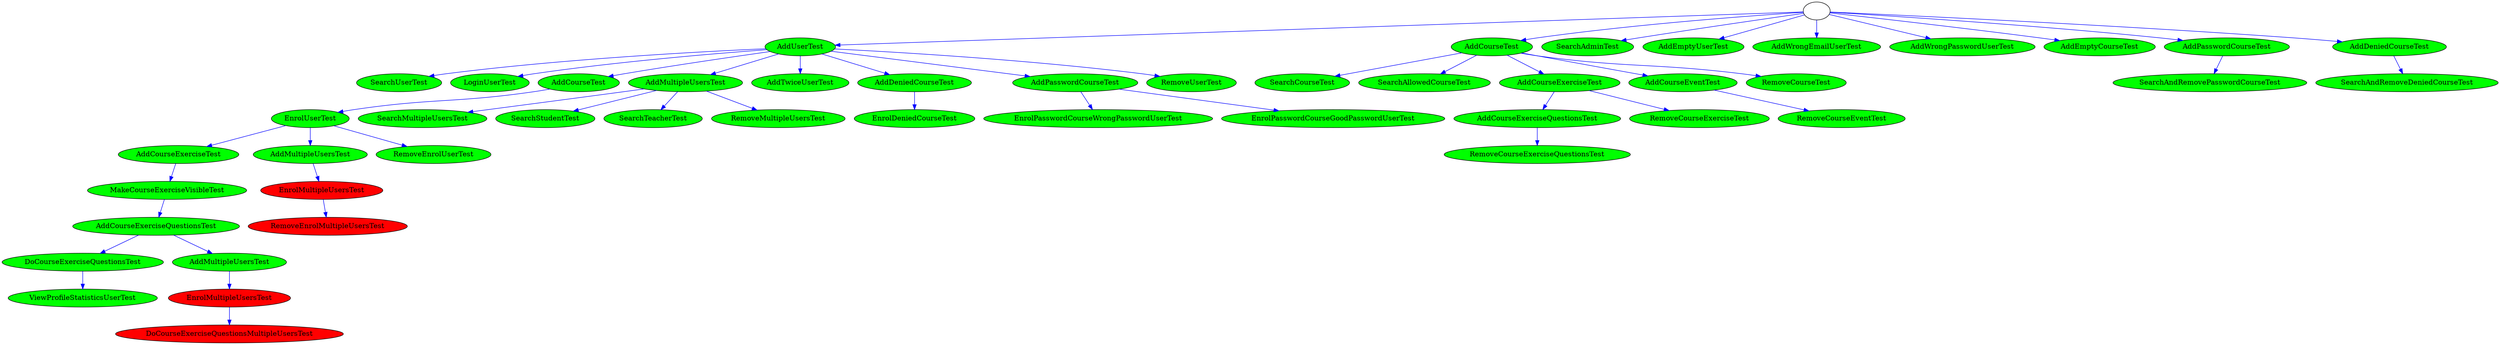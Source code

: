 strict digraph G {
root_925284253 [ label="" color = "black" ];
AddUserTest_1500687265 [ label="AddUserTest" fillcolor="green" style="filled" fontcolor="black" ];
AddCourseTest_1546375182 [ label="AddCourseTest" fillcolor="green" style="filled" fontcolor="black" ];
SearchAdminTest_864095180 [ label="SearchAdminTest" fillcolor="green" style="filled" fontcolor="black" ];
AddEmptyUserTest_1051711177 [ label="AddEmptyUserTest" fillcolor="green" style="filled" fontcolor="black" ];
AddWrongEmailUserTest_1654220710 [ label="AddWrongEmailUserTest" fillcolor="green" style="filled" fontcolor="black" ];
AddWrongPasswordUserTest_1236082961 [ label="AddWrongPasswordUserTest" fillcolor="green" style="filled" fontcolor="black" ];
AddEmptyCourseTest_1117173507 [ label="AddEmptyCourseTest" fillcolor="green" style="filled" fontcolor="black" ];
AddPasswordCourseTest_552198064 [ label="AddPasswordCourseTest" fillcolor="green" style="filled" fontcolor="black" ];
AddDeniedCourseTest_1130394962 [ label="AddDeniedCourseTest" fillcolor="green" style="filled" fontcolor="black" ];
SearchUserTest_132559749 [ label="SearchUserTest" fillcolor="green" style="filled" fontcolor="black" ];
LoginUserTest_449563675 [ label="LoginUserTest" fillcolor="green" style="filled" fontcolor="black" ];
AddCourseTest_322620596 [ label="AddCourseTest" fillcolor="green" style="filled" fontcolor="black" ];
AddMultipleUsersTest_1949091582 [ label="AddMultipleUsersTest" fillcolor="green" style="filled" fontcolor="black" ];
AddTwiceUserTest_1104181554 [ label="AddTwiceUserTest" fillcolor="green" style="filled" fontcolor="black" ];
AddDeniedCourseTest_738600816 [ label="AddDeniedCourseTest" fillcolor="green" style="filled" fontcolor="black" ];
AddPasswordCourseTest_1873773454 [ label="AddPasswordCourseTest" fillcolor="green" style="filled" fontcolor="black" ];
RemoveUserTest_994940964 [ label="RemoveUserTest" fillcolor="green" style="filled" fontcolor="black" ];
SearchCourseTest_21100191 [ label="SearchCourseTest" fillcolor="green" style="filled" fontcolor="black" ];
SearchAllowedCourseTest_115354332 [ label="SearchAllowedCourseTest" fillcolor="green" style="filled" fontcolor="black" ];
AddCourseExerciseTest_1830201389 [ label="AddCourseExerciseTest" fillcolor="green" style="filled" fontcolor="black" ];
AddCourseEventTest_1965989528 [ label="AddCourseEventTest" fillcolor="green" style="filled" fontcolor="black" ];
RemoveCourseTest_1176427592 [ label="RemoveCourseTest" fillcolor="green" style="filled" fontcolor="black" ];
SearchAndRemovePasswordCourseTest_1485474699 [ label="SearchAndRemovePasswordCourseTest" fillcolor="green" style="filled" fontcolor="black" ];
SearchAndRemoveDeniedCourseTest_383139220 [ label="SearchAndRemoveDeniedCourseTest" fillcolor="green" style="filled" fontcolor="black" ];
EnrolUserTest_1705692362 [ label="EnrolUserTest" fillcolor="green" style="filled" fontcolor="black" ];
SearchMultipleUsersTest_1165977043 [ label="SearchMultipleUsersTest" fillcolor="green" style="filled" fontcolor="black" ];
SearchStudentTest_782189077 [ label="SearchStudentTest" fillcolor="green" style="filled" fontcolor="black" ];
SearchTeacherTest_1079479653 [ label="SearchTeacherTest" fillcolor="green" style="filled" fontcolor="black" ];
RemoveMultipleUsersTest_528101808 [ label="RemoveMultipleUsersTest" fillcolor="green" style="filled" fontcolor="black" ];
EnrolDeniedCourseTest_438057405 [ label="EnrolDeniedCourseTest" fillcolor="green" style="filled" fontcolor="black" ];
EnrolPasswordCourseWrongPasswordUserTest_1144919098 [ label="EnrolPasswordCourseWrongPasswordUserTest" fillcolor="green" style="filled" fontcolor="black" ];
EnrolPasswordCourseGoodPasswordUserTest_6609761 [ label="EnrolPasswordCourseGoodPasswordUserTest" fillcolor="green" style="filled" fontcolor="black" ];
AddCourseExerciseQuestionsTest_863209615 [ label="AddCourseExerciseQuestionsTest" fillcolor="green" style="filled" fontcolor="black" ];
RemoveCourseExerciseTest_1614805106 [ label="RemoveCourseExerciseTest" fillcolor="green" style="filled" fontcolor="black" ];
RemoveCourseEventTest_1684474142 [ label="RemoveCourseEventTest" fillcolor="green" style="filled" fontcolor="black" ];
AddCourseExerciseTest_1989518569 [ label="AddCourseExerciseTest" fillcolor="green" style="filled" fontcolor="black" ];
AddMultipleUsersTest_2140870617 [ label="AddMultipleUsersTest" fillcolor="green" style="filled" fontcolor="black" ];
RemoveEnrolUserTest_1141778692 [ label="RemoveEnrolUserTest" fillcolor="green" style="filled" fontcolor="black" ];
RemoveCourseExerciseQuestionsTest_1890091339 [ label="RemoveCourseExerciseQuestionsTest" fillcolor="green" style="filled" fontcolor="black" ];
MakeCourseExerciseVisibleTest_1558275556 [ label="MakeCourseExerciseVisibleTest" fillcolor="green" style="filled" fontcolor="black" ];
EnrolMultipleUsersTest_267102182 [ label="EnrolMultipleUsersTest" fillcolor="red" style="filled" fontcolor="black" ];
AddCourseExerciseQuestionsTest_591283782 [ label="AddCourseExerciseQuestionsTest" fillcolor="green" style="filled" fontcolor="black" ];
RemoveEnrolMultipleUsersTest_1207501039 [ label="RemoveEnrolMultipleUsersTest" fillcolor="red" style="filled" fontcolor="black" ];
DoCourseExerciseQuestionsTest_1079163171 [ label="DoCourseExerciseQuestionsTest" fillcolor="green" style="filled" fontcolor="black" ];
AddMultipleUsersTest_1039688099 [ label="AddMultipleUsersTest" fillcolor="green" style="filled" fontcolor="black" ];
ViewProfileStatisticsUserTest_71176490 [ label="ViewProfileStatisticsUserTest" fillcolor="green" style="filled" fontcolor="black" ];
EnrolMultipleUsersTest_1381510762 [ label="EnrolMultipleUsersTest" fillcolor="red" style="filled" fontcolor="black" ];
DoCourseExerciseQuestionsMultipleUsersTest_1836227297 [ label="DoCourseExerciseQuestionsMultipleUsersTest" fillcolor="red" style="filled" fontcolor="black" ];
  root_925284253 -> AddUserTest_1500687265 [ label="" color="blue" ];
  root_925284253 -> AddCourseTest_1546375182 [ label="" color="blue" ];
  root_925284253 -> SearchAdminTest_864095180 [ label="" color="blue" ];
  root_925284253 -> AddEmptyUserTest_1051711177 [ label="" color="blue" ];
  root_925284253 -> AddWrongEmailUserTest_1654220710 [ label="" color="blue" ];
  root_925284253 -> AddWrongPasswordUserTest_1236082961 [ label="" color="blue" ];
  root_925284253 -> AddEmptyCourseTest_1117173507 [ label="" color="blue" ];
  root_925284253 -> AddPasswordCourseTest_552198064 [ label="" color="blue" ];
  root_925284253 -> AddDeniedCourseTest_1130394962 [ label="" color="blue" ];
  AddUserTest_1500687265 -> SearchUserTest_132559749 [ label="" color="blue" ];
  AddUserTest_1500687265 -> LoginUserTest_449563675 [ label="" color="blue" ];
  AddUserTest_1500687265 -> AddCourseTest_322620596 [ label="" color="blue" ];
  AddUserTest_1500687265 -> AddMultipleUsersTest_1949091582 [ label="" color="blue" ];
  AddUserTest_1500687265 -> AddTwiceUserTest_1104181554 [ label="" color="blue" ];
  AddUserTest_1500687265 -> AddDeniedCourseTest_738600816 [ label="" color="blue" ];
  AddUserTest_1500687265 -> AddPasswordCourseTest_1873773454 [ label="" color="blue" ];
  AddUserTest_1500687265 -> RemoveUserTest_994940964 [ label="" color="blue" ];
  AddCourseTest_1546375182 -> SearchCourseTest_21100191 [ label="" color="blue" ];
  AddCourseTest_1546375182 -> SearchAllowedCourseTest_115354332 [ label="" color="blue" ];
  AddCourseTest_1546375182 -> AddCourseExerciseTest_1830201389 [ label="" color="blue" ];
  AddCourseTest_1546375182 -> AddCourseEventTest_1965989528 [ label="" color="blue" ];
  AddCourseTest_1546375182 -> RemoveCourseTest_1176427592 [ label="" color="blue" ];
  AddPasswordCourseTest_552198064 -> SearchAndRemovePasswordCourseTest_1485474699 [ label="" color="blue" ];
  AddDeniedCourseTest_1130394962 -> SearchAndRemoveDeniedCourseTest_383139220 [ label="" color="blue" ];
  AddCourseTest_322620596 -> EnrolUserTest_1705692362 [ label="" color="blue" ];
  AddMultipleUsersTest_1949091582 -> SearchMultipleUsersTest_1165977043 [ label="" color="blue" ];
  AddMultipleUsersTest_1949091582 -> SearchStudentTest_782189077 [ label="" color="blue" ];
  AddMultipleUsersTest_1949091582 -> SearchTeacherTest_1079479653 [ label="" color="blue" ];
  AddMultipleUsersTest_1949091582 -> RemoveMultipleUsersTest_528101808 [ label="" color="blue" ];
  AddDeniedCourseTest_738600816 -> EnrolDeniedCourseTest_438057405 [ label="" color="blue" ];
  AddPasswordCourseTest_1873773454 -> EnrolPasswordCourseWrongPasswordUserTest_1144919098 [ label="" color="blue" ];
  AddPasswordCourseTest_1873773454 -> EnrolPasswordCourseGoodPasswordUserTest_6609761 [ label="" color="blue" ];
  AddCourseExerciseTest_1830201389 -> AddCourseExerciseQuestionsTest_863209615 [ label="" color="blue" ];
  AddCourseExerciseTest_1830201389 -> RemoveCourseExerciseTest_1614805106 [ label="" color="blue" ];
  AddCourseEventTest_1965989528 -> RemoveCourseEventTest_1684474142 [ label="" color="blue" ];
  EnrolUserTest_1705692362 -> AddCourseExerciseTest_1989518569 [ label="" color="blue" ];
  EnrolUserTest_1705692362 -> AddMultipleUsersTest_2140870617 [ label="" color="blue" ];
  EnrolUserTest_1705692362 -> RemoveEnrolUserTest_1141778692 [ label="" color="blue" ];
  AddCourseExerciseQuestionsTest_863209615 -> RemoveCourseExerciseQuestionsTest_1890091339 [ label="" color="blue" ];
  AddCourseExerciseTest_1989518569 -> MakeCourseExerciseVisibleTest_1558275556 [ label="" color="blue" ];
  AddMultipleUsersTest_2140870617 -> EnrolMultipleUsersTest_267102182 [ label="" color="blue" ];
  MakeCourseExerciseVisibleTest_1558275556 -> AddCourseExerciseQuestionsTest_591283782 [ label="" color="blue" ];
  EnrolMultipleUsersTest_267102182 -> RemoveEnrolMultipleUsersTest_1207501039 [ label="" color="blue" ];
  AddCourseExerciseQuestionsTest_591283782 -> DoCourseExerciseQuestionsTest_1079163171 [ label="" color="blue" ];
  AddCourseExerciseQuestionsTest_591283782 -> AddMultipleUsersTest_1039688099 [ label="" color="blue" ];
  DoCourseExerciseQuestionsTest_1079163171 -> ViewProfileStatisticsUserTest_71176490 [ label="" color="blue" ];
  AddMultipleUsersTest_1039688099 -> EnrolMultipleUsersTest_1381510762 [ label="" color="blue" ];
  EnrolMultipleUsersTest_1381510762 -> DoCourseExerciseQuestionsMultipleUsersTest_1836227297 [ label="" color="blue" ];
}
